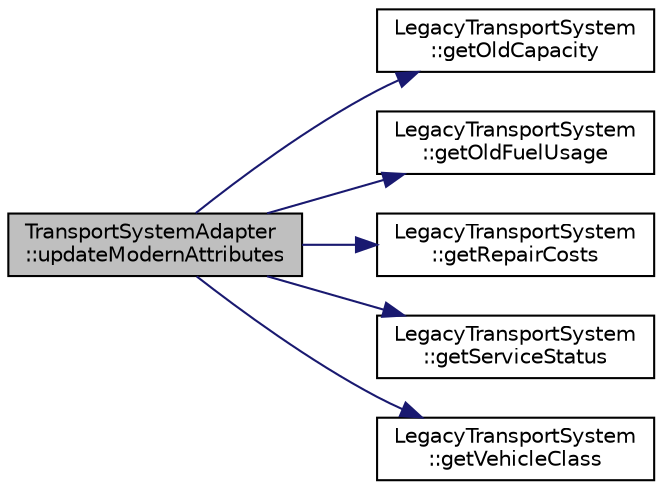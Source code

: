 digraph "TransportSystemAdapter::updateModernAttributes"
{
 // LATEX_PDF_SIZE
  edge [fontname="Helvetica",fontsize="10",labelfontname="Helvetica",labelfontsize="10"];
  node [fontname="Helvetica",fontsize="10",shape=record];
  rankdir="LR";
  Node1 [label="TransportSystemAdapter\l::updateModernAttributes",height=0.2,width=0.4,color="black", fillcolor="grey75", style="filled", fontcolor="black",tooltip="Updates the modern attributes from the legacy system."];
  Node1 -> Node2 [color="midnightblue",fontsize="10",style="solid",fontname="Helvetica"];
  Node2 [label="LegacyTransportSystem\l::getOldCapacity",height=0.2,width=0.4,color="black", fillcolor="white", style="filled",URL="$classLegacyTransportSystem.html#a93599436ec7af2e1e31672508e694c5d",tooltip="Gets the transport capacity."];
  Node1 -> Node3 [color="midnightblue",fontsize="10",style="solid",fontname="Helvetica"];
  Node3 [label="LegacyTransportSystem\l::getOldFuelUsage",height=0.2,width=0.4,color="black", fillcolor="white", style="filled",URL="$classLegacyTransportSystem.html#a2dc5fa0b0fc848735c6bc6436921f834",tooltip="Gets the fuel usage rate."];
  Node1 -> Node4 [color="midnightblue",fontsize="10",style="solid",fontname="Helvetica"];
  Node4 [label="LegacyTransportSystem\l::getRepairCosts",height=0.2,width=0.4,color="black", fillcolor="white", style="filled",URL="$classLegacyTransportSystem.html#a45af10fe1f7216f376c7ad1f6acf3deb",tooltip="Gets the repair costs."];
  Node1 -> Node5 [color="midnightblue",fontsize="10",style="solid",fontname="Helvetica"];
  Node5 [label="LegacyTransportSystem\l::getServiceStatus",height=0.2,width=0.4,color="black", fillcolor="white", style="filled",URL="$classLegacyTransportSystem.html#aef17476f3b2c873e38fe44cfa0f2744a",tooltip="Gets the service status."];
  Node1 -> Node6 [color="midnightblue",fontsize="10",style="solid",fontname="Helvetica"];
  Node6 [label="LegacyTransportSystem\l::getVehicleClass",height=0.2,width=0.4,color="black", fillcolor="white", style="filled",URL="$classLegacyTransportSystem.html#a826e41a6e56c564fbf99750640275144",tooltip="Gets the vehicle classification."];
}
